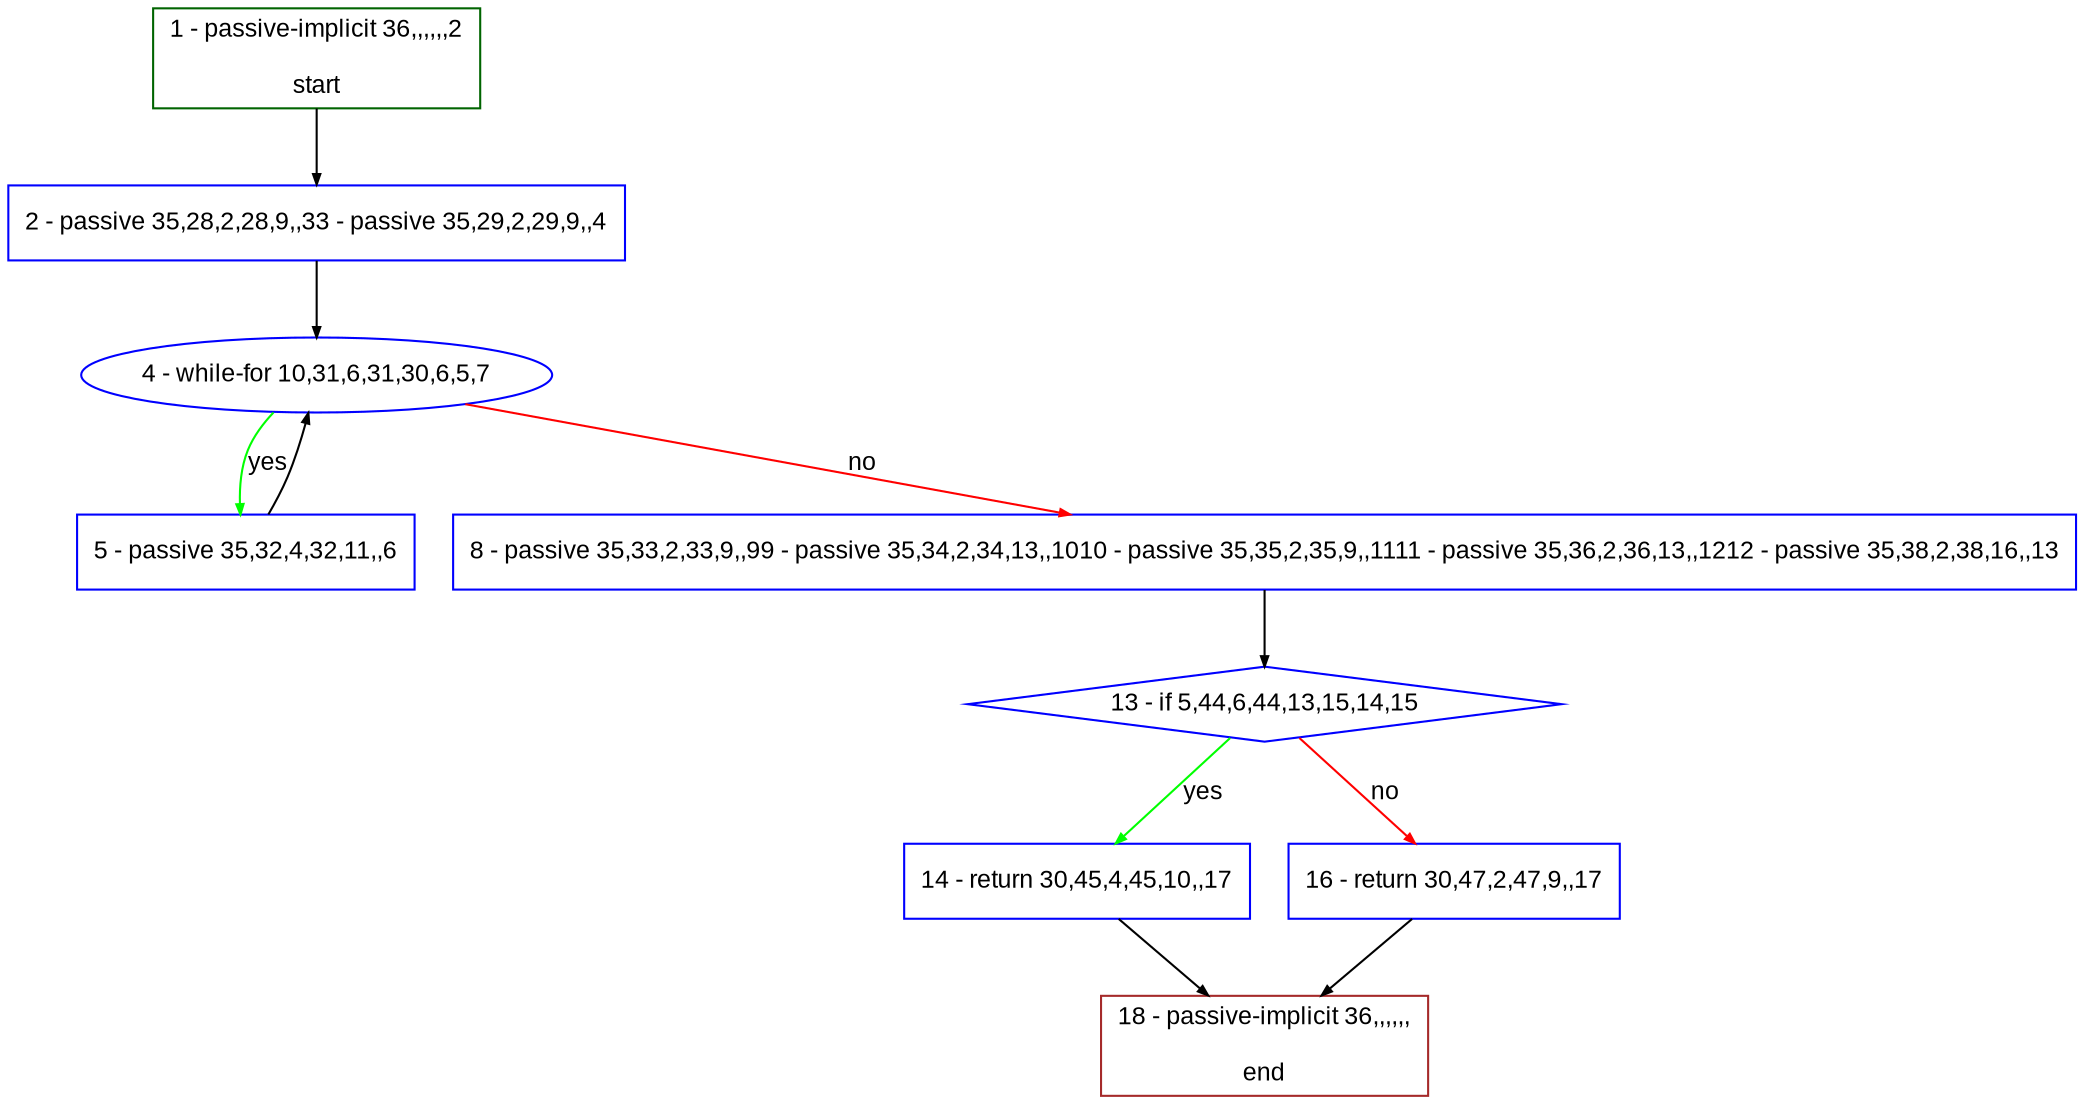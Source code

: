 digraph "" {
  graph [bgcolor="white", fillcolor="#FFFFCC", pack="true", packmode="clust", fontname="Arial", label="", fontsize="12", compound="true", style="rounded,filled"];
  node [node_initialized="no", fillcolor="white", fontname="Arial", label="", color="grey", fontsize="12", fixedsize="false", compound="true", shape="rectangle", style="filled"];
  edge [arrowtail="none", lhead="", fontcolor="black", fontname="Arial", label="", color="black", fontsize="12", arrowhead="normal", arrowsize="0.5", compound="true", ltail="", dir="forward"];
  __N1 [fillcolor="#ffffff", label="2 - passive 35,28,2,28,9,,33 - passive 35,29,2,29,9,,4", color="#0000ff", shape="box", style="filled"];
  __N2 [fillcolor="#ffffff", label="1 - passive-implicit 36,,,,,,2\n\nstart", color="#006400", shape="box", style="filled"];
  __N3 [fillcolor="#ffffff", label="4 - while-for 10,31,6,31,30,6,5,7", color="#0000ff", shape="oval", style="filled"];
  __N4 [fillcolor="#ffffff", label="5 - passive 35,32,4,32,11,,6", color="#0000ff", shape="box", style="filled"];
  __N5 [fillcolor="#ffffff", label="8 - passive 35,33,2,33,9,,99 - passive 35,34,2,34,13,,1010 - passive 35,35,2,35,9,,1111 - passive 35,36,2,36,13,,1212 - passive 35,38,2,38,16,,13", color="#0000ff", shape="box", style="filled"];
  __N6 [fillcolor="#ffffff", label="13 - if 5,44,6,44,13,15,14,15", color="#0000ff", shape="diamond", style="filled"];
  __N7 [fillcolor="#ffffff", label="14 - return 30,45,4,45,10,,17", color="#0000ff", shape="box", style="filled"];
  __N8 [fillcolor="#ffffff", label="16 - return 30,47,2,47,9,,17", color="#0000ff", shape="box", style="filled"];
  __N9 [fillcolor="#ffffff", label="18 - passive-implicit 36,,,,,,\n\nend", color="#a52a2a", shape="box", style="filled"];
  __N2 -> __N1 [arrowtail="none", color="#000000", label="", arrowhead="normal", dir="forward"];
  __N1 -> __N3 [arrowtail="none", color="#000000", label="", arrowhead="normal", dir="forward"];
  __N3 -> __N4 [arrowtail="none", color="#00ff00", label="yes", arrowhead="normal", dir="forward"];
  __N4 -> __N3 [arrowtail="none", color="#000000", label="", arrowhead="normal", dir="forward"];
  __N3 -> __N5 [arrowtail="none", color="#ff0000", label="no", arrowhead="normal", dir="forward"];
  __N5 -> __N6 [arrowtail="none", color="#000000", label="", arrowhead="normal", dir="forward"];
  __N6 -> __N7 [arrowtail="none", color="#00ff00", label="yes", arrowhead="normal", dir="forward"];
  __N6 -> __N8 [arrowtail="none", color="#ff0000", label="no", arrowhead="normal", dir="forward"];
  __N7 -> __N9 [arrowtail="none", color="#000000", label="", arrowhead="normal", dir="forward"];
  __N8 -> __N9 [arrowtail="none", color="#000000", label="", arrowhead="normal", dir="forward"];
}

